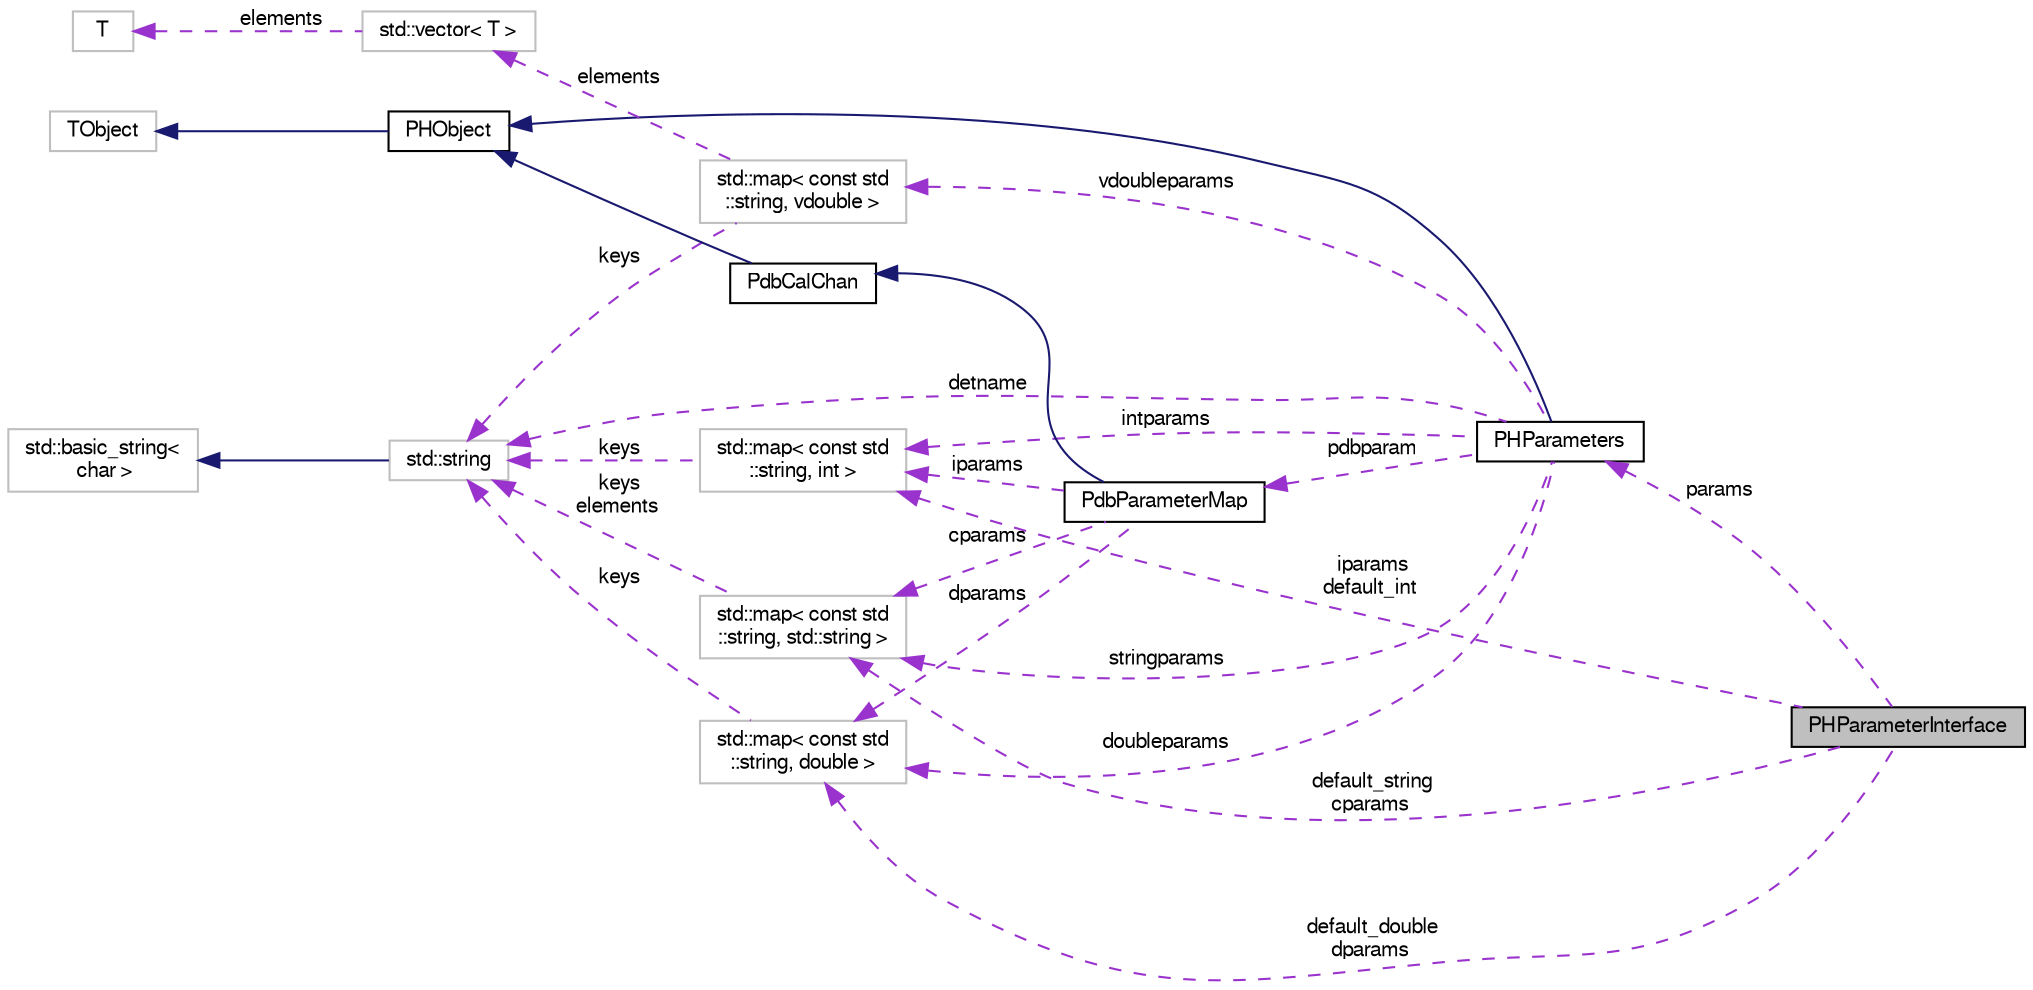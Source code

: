 digraph "PHParameterInterface"
{
  bgcolor="transparent";
  edge [fontname="FreeSans",fontsize="10",labelfontname="FreeSans",labelfontsize="10"];
  node [fontname="FreeSans",fontsize="10",shape=record];
  rankdir="LR";
  Node1 [label="PHParameterInterface",height=0.2,width=0.4,color="black", fillcolor="grey75", style="filled" fontcolor="black"];
  Node2 -> Node1 [dir="back",color="darkorchid3",fontsize="10",style="dashed",label=" default_double\ndparams" ,fontname="FreeSans"];
  Node2 [label="std::map\< const std\l::string, double \>",height=0.2,width=0.4,color="grey75"];
  Node3 -> Node2 [dir="back",color="darkorchid3",fontsize="10",style="dashed",label=" keys" ,fontname="FreeSans"];
  Node3 [label="std::string",height=0.2,width=0.4,color="grey75",tooltip="STL class. "];
  Node4 -> Node3 [dir="back",color="midnightblue",fontsize="10",style="solid",fontname="FreeSans"];
  Node4 [label="std::basic_string\<\l char \>",height=0.2,width=0.4,color="grey75",tooltip="STL class. "];
  Node5 -> Node1 [dir="back",color="darkorchid3",fontsize="10",style="dashed",label=" iparams\ndefault_int" ,fontname="FreeSans"];
  Node5 [label="std::map\< const std\l::string, int \>",height=0.2,width=0.4,color="grey75"];
  Node3 -> Node5 [dir="back",color="darkorchid3",fontsize="10",style="dashed",label=" keys" ,fontname="FreeSans"];
  Node6 -> Node1 [dir="back",color="darkorchid3",fontsize="10",style="dashed",label=" params" ,fontname="FreeSans"];
  Node6 [label="PHParameters",height=0.2,width=0.4,color="black",URL="$dd/dae/classPHParameters.html"];
  Node7 -> Node6 [dir="back",color="midnightblue",fontsize="10",style="solid",fontname="FreeSans"];
  Node7 [label="PHObject",height=0.2,width=0.4,color="black",URL="$d9/d24/classPHObject.html"];
  Node8 -> Node7 [dir="back",color="midnightblue",fontsize="10",style="solid",fontname="FreeSans"];
  Node8 [label="TObject",height=0.2,width=0.4,color="grey75"];
  Node2 -> Node6 [dir="back",color="darkorchid3",fontsize="10",style="dashed",label=" doubleparams" ,fontname="FreeSans"];
  Node5 -> Node6 [dir="back",color="darkorchid3",fontsize="10",style="dashed",label=" intparams" ,fontname="FreeSans"];
  Node9 -> Node6 [dir="back",color="darkorchid3",fontsize="10",style="dashed",label=" pdbparam" ,fontname="FreeSans"];
  Node9 [label="PdbParameterMap",height=0.2,width=0.4,color="black",URL="$d8/d21/classPdbParameterMap.html"];
  Node10 -> Node9 [dir="back",color="midnightblue",fontsize="10",style="solid",fontname="FreeSans"];
  Node10 [label="PdbCalChan",height=0.2,width=0.4,color="black",URL="$d6/d4b/classPdbCalChan.html"];
  Node7 -> Node10 [dir="back",color="midnightblue",fontsize="10",style="solid",fontname="FreeSans"];
  Node2 -> Node9 [dir="back",color="darkorchid3",fontsize="10",style="dashed",label=" dparams" ,fontname="FreeSans"];
  Node5 -> Node9 [dir="back",color="darkorchid3",fontsize="10",style="dashed",label=" iparams" ,fontname="FreeSans"];
  Node11 -> Node9 [dir="back",color="darkorchid3",fontsize="10",style="dashed",label=" cparams" ,fontname="FreeSans"];
  Node11 [label="std::map\< const std\l::string, std::string \>",height=0.2,width=0.4,color="grey75"];
  Node3 -> Node11 [dir="back",color="darkorchid3",fontsize="10",style="dashed",label=" keys\nelements" ,fontname="FreeSans"];
  Node11 -> Node6 [dir="back",color="darkorchid3",fontsize="10",style="dashed",label=" stringparams" ,fontname="FreeSans"];
  Node3 -> Node6 [dir="back",color="darkorchid3",fontsize="10",style="dashed",label=" detname" ,fontname="FreeSans"];
  Node12 -> Node6 [dir="back",color="darkorchid3",fontsize="10",style="dashed",label=" vdoubleparams" ,fontname="FreeSans"];
  Node12 [label="std::map\< const std\l::string, vdouble \>",height=0.2,width=0.4,color="grey75"];
  Node3 -> Node12 [dir="back",color="darkorchid3",fontsize="10",style="dashed",label=" keys" ,fontname="FreeSans"];
  Node13 -> Node12 [dir="back",color="darkorchid3",fontsize="10",style="dashed",label=" elements" ,fontname="FreeSans"];
  Node13 [label="std::vector\< T \>",height=0.2,width=0.4,color="grey75",tooltip="STL class. "];
  Node14 -> Node13 [dir="back",color="darkorchid3",fontsize="10",style="dashed",label=" elements" ,fontname="FreeSans"];
  Node14 [label="T",height=0.2,width=0.4,color="grey75"];
  Node11 -> Node1 [dir="back",color="darkorchid3",fontsize="10",style="dashed",label=" default_string\ncparams" ,fontname="FreeSans"];
}
